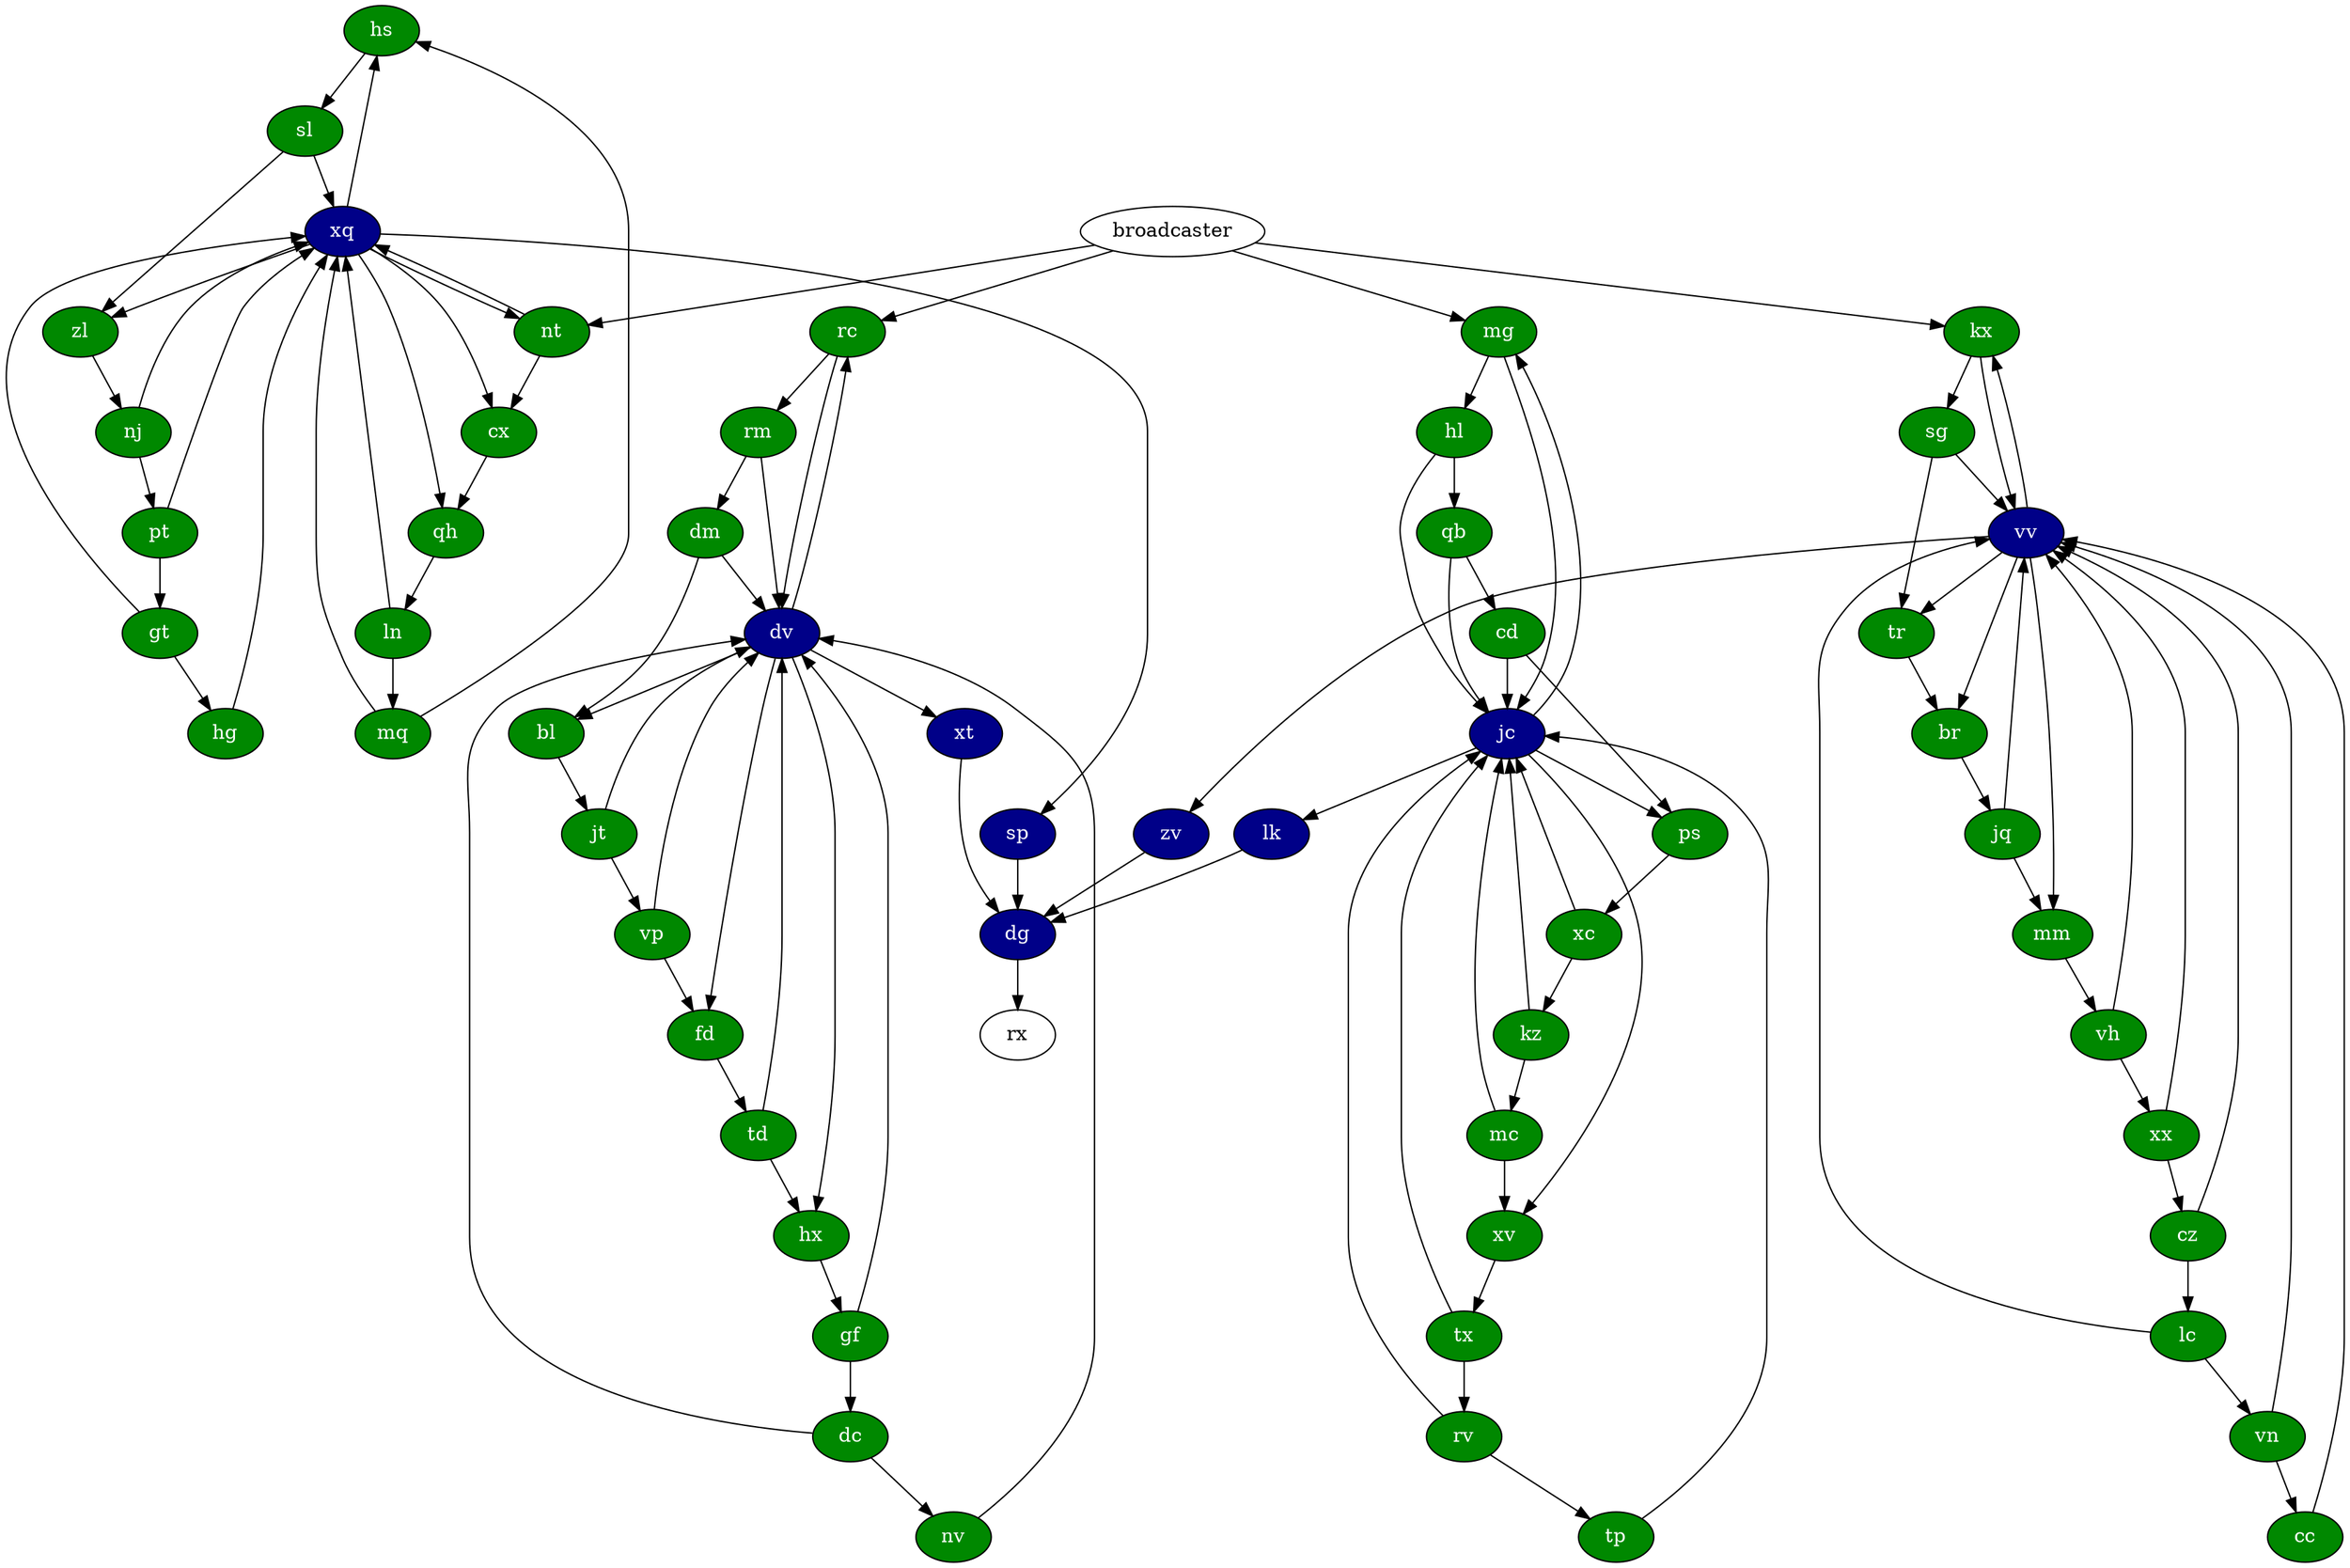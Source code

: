 digraph {
hs -> sl
dg -> rx
vp -> fd, dv
kz -> jc, mc
nv -> dv
hx -> gf
mm -> vh
fd -> td
dv -> hx, bl, rc, fd, xt
hg -> xq
td -> dv, hx
bl -> jt
br -> jq
qh -> ln
xq -> zl, cx, qh, hs, nt, sp
sg -> vv, tr
dm -> bl, dv
gt -> xq, hg
ln -> mq, xq
mc -> xv, jc
tx -> rv, jc
lk -> dg
mg -> hl, jc
vv -> zv, br, kx, mm, tr
nt -> xq, cx
zv -> dg
cd -> jc, ps
rc -> rm, dv
nj -> pt, xq
broadcaster -> nt, kx, rc, mg
gf -> dc, dv
rm -> dm, dv
xx -> vv, cz
jt -> dv, vp
zl -> nj
sp -> dg
xc -> jc, kz
xt -> dg
tp -> jc
lc -> vv, vn
vh -> xx, vv
mq -> hs, xq
cc -> vv
vn -> vv, cc
tr -> br
hl -> qb, jc
dc -> dv, nv
jq -> mm, vv
kx -> vv, sg
cx -> qh
sl -> zl, xq
cz -> lc, vv
qb -> jc, cd
jc -> ps, xv, lk, mg
xv -> tx
pt -> xq, gt
rv -> jc, tp
ps -> xc

hs [style="filled" fontcolor="white" fillcolor="#008800" ]
dg [style="filled" fontcolor="white" fillcolor="#000088" ]
vp [style="filled" fontcolor="white" fillcolor="#008800" ]
kz [style="filled" fontcolor="white" fillcolor="#008800" ]
nv [style="filled" fontcolor="white" fillcolor="#008800" ]
hx [style="filled" fontcolor="white" fillcolor="#008800" ]
mm [style="filled" fontcolor="white" fillcolor="#008800" ]
fd [style="filled" fontcolor="white" fillcolor="#008800" ]
dv [style="filled" fontcolor="white" fillcolor="#000088" ]
hg [style="filled" fontcolor="white" fillcolor="#008800" ]
td [style="filled" fontcolor="white" fillcolor="#008800" ]
bl [style="filled" fontcolor="white" fillcolor="#008800" ]
br [style="filled" fontcolor="white" fillcolor="#008800" ]
qh [style="filled" fontcolor="white" fillcolor="#008800" ]
xq [style="filled" fontcolor="white" fillcolor="#000088" ]
sg [style="filled" fontcolor="white" fillcolor="#008800" ]
dm [style="filled" fontcolor="white" fillcolor="#008800" ]
gt [style="filled" fontcolor="white" fillcolor="#008800" ]
ln [style="filled" fontcolor="white" fillcolor="#008800" ]
mc [style="filled" fontcolor="white" fillcolor="#008800" ]
tx [style="filled" fontcolor="white" fillcolor="#008800" ]
lk [style="filled" fontcolor="white" fillcolor="#000088" ]
mg [style="filled" fontcolor="white" fillcolor="#008800" ]
vv [style="filled" fontcolor="white" fillcolor="#000088" ]
nt [style="filled" fontcolor="white" fillcolor="#008800" ]
zv [style="filled" fontcolor="white" fillcolor="#000088" ]
cd [style="filled" fontcolor="white" fillcolor="#008800" ]
rc [style="filled" fontcolor="white" fillcolor="#008800" ]
nj [style="filled" fontcolor="white" fillcolor="#008800" ]
#N/A
gf [style="filled" fontcolor="white" fillcolor="#008800" ]
rm [style="filled" fontcolor="white" fillcolor="#008800" ]
xx [style="filled" fontcolor="white" fillcolor="#008800" ]
jt [style="filled" fontcolor="white" fillcolor="#008800" ]
zl [style="filled" fontcolor="white" fillcolor="#008800" ]
sp [style="filled" fontcolor="white" fillcolor="#000088" ]
xc [style="filled" fontcolor="white" fillcolor="#008800" ]
xt [style="filled" fontcolor="white" fillcolor="#000088" ]
tp [style="filled" fontcolor="white" fillcolor="#008800" ]
lc [style="filled" fontcolor="white" fillcolor="#008800" ]
vh [style="filled" fontcolor="white" fillcolor="#008800" ]
mq [style="filled" fontcolor="white" fillcolor="#008800" ]
cc [style="filled" fontcolor="white" fillcolor="#008800" ]
vn [style="filled" fontcolor="white" fillcolor="#008800" ]
tr [style="filled" fontcolor="white" fillcolor="#008800" ]
hl [style="filled" fontcolor="white" fillcolor="#008800" ]
dc [style="filled" fontcolor="white" fillcolor="#008800" ]
jq [style="filled" fontcolor="white" fillcolor="#008800" ]
kx [style="filled" fontcolor="white" fillcolor="#008800" ]
cx [style="filled" fontcolor="white" fillcolor="#008800" ]
sl [style="filled" fontcolor="white" fillcolor="#008800" ]
cz [style="filled" fontcolor="white" fillcolor="#008800" ]
qb [style="filled" fontcolor="white" fillcolor="#008800" ]
jc [style="filled" fontcolor="white" fillcolor="#000088" ]
xv [style="filled" fontcolor="white" fillcolor="#008800" ]
pt [style="filled" fontcolor="white" fillcolor="#008800" ]
rv [style="filled" fontcolor="white" fillcolor="#008800" ]
ps [style="filled" fontcolor="white" fillcolor="#008800" ]
}